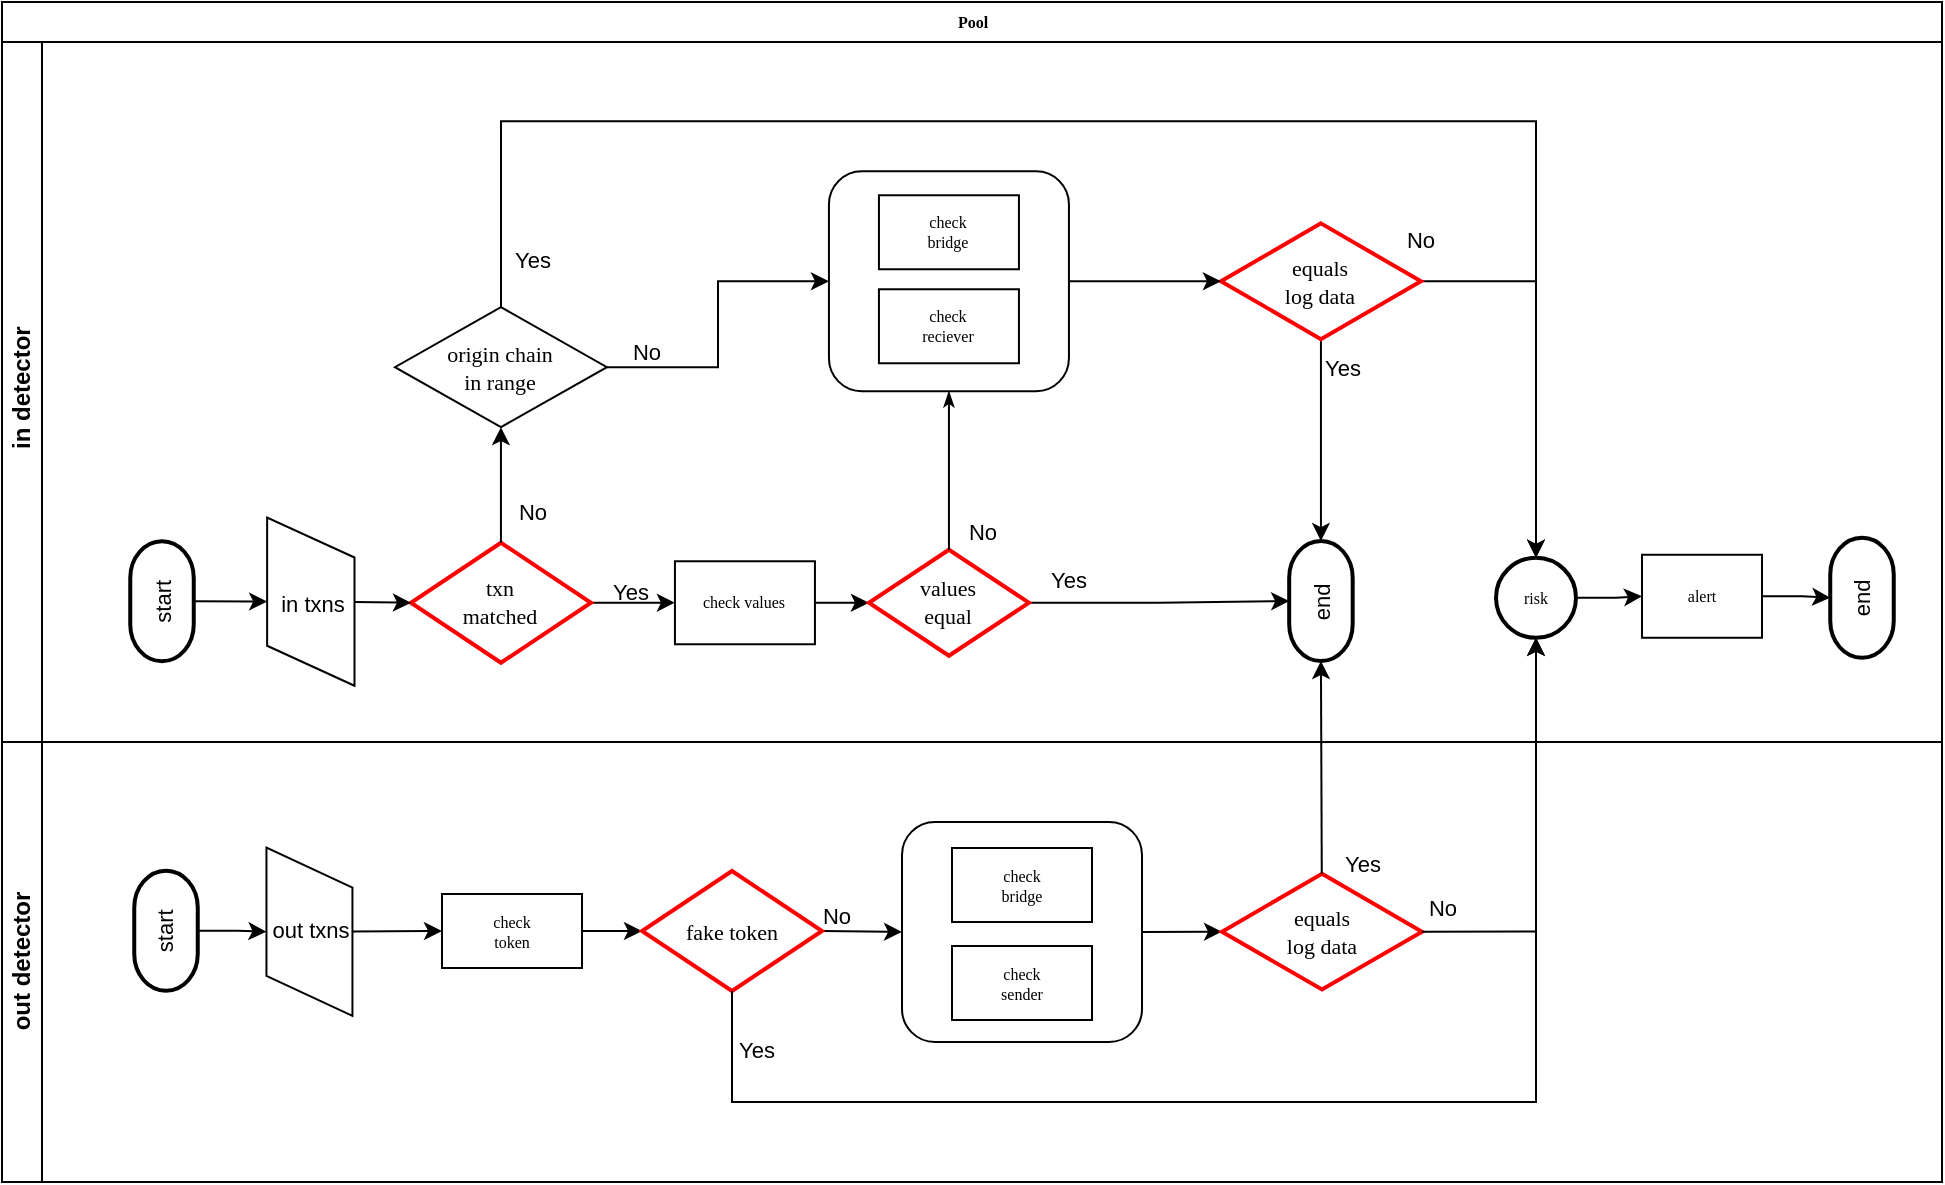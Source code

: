 <mxfile version="20.8.20" type="github" pages="2">
  <diagram name="Page-1" id="c7488fd3-1785-93aa-aadb-54a6760d102a">
    <mxGraphModel dx="1224" dy="668" grid="1" gridSize="10" guides="1" tooltips="1" connect="1" arrows="1" fold="1" page="1" pageScale="1" pageWidth="1100" pageHeight="850" background="none" math="0" shadow="0">
      <root>
        <mxCell id="0" />
        <mxCell id="1" parent="0" />
        <mxCell id="2b4e8129b02d487f-1" value="Pool" style="swimlane;html=1;childLayout=stackLayout;horizontal=1;startSize=20;horizontalStack=0;rounded=0;shadow=0;labelBackgroundColor=none;strokeWidth=1;fontFamily=Verdana;fontSize=8;align=center;" parent="1" vertex="1">
          <mxGeometry x="60" y="80" width="970" height="590" as="geometry" />
        </mxCell>
        <mxCell id="2b4e8129b02d487f-3" value="&amp;nbsp;in detector" style="swimlane;html=1;startSize=20;horizontal=0;" parent="2b4e8129b02d487f-1" vertex="1">
          <mxGeometry y="20" width="970" height="350" as="geometry" />
        </mxCell>
        <mxCell id="O-jzAxOeK0YclSTfyNuG-3" value="" style="edgeStyle=orthogonalEdgeStyle;rounded=0;orthogonalLoop=1;jettySize=auto;html=1;fontSize=11;" edge="1" parent="2b4e8129b02d487f-3" source="2b4e8129b02d487f-13" target="O-jzAxOeK0YclSTfyNuG-2">
          <mxGeometry relative="1" as="geometry" />
        </mxCell>
        <mxCell id="2b4e8129b02d487f-13" value="&lt;font style=&quot;font-size: 11px;&quot;&gt;txn&lt;br&gt;matched&lt;/font&gt;" style="strokeWidth=2;html=1;shape=mxgraph.flowchart.decision;whiteSpace=wrap;rounded=1;shadow=0;labelBackgroundColor=none;fontFamily=Verdana;fontSize=8;align=center;strokeColor=#FF0000;" parent="2b4e8129b02d487f-3" vertex="1">
          <mxGeometry x="204.47" y="250.38" width="90" height="60" as="geometry" />
        </mxCell>
        <mxCell id="O-jzAxOeK0YclSTfyNuG-7" value="" style="edgeStyle=orthogonalEdgeStyle;rounded=0;orthogonalLoop=1;jettySize=auto;html=1;fontSize=11;" edge="1" parent="2b4e8129b02d487f-3" source="O-jzAxOeK0YclSTfyNuG-2" target="O-jzAxOeK0YclSTfyNuG-6">
          <mxGeometry relative="1" as="geometry" />
        </mxCell>
        <mxCell id="O-jzAxOeK0YclSTfyNuG-2" value="check values" style="whiteSpace=wrap;html=1;fontSize=8;fontFamily=Verdana;strokeWidth=1;rounded=1;shadow=0;labelBackgroundColor=none;arcSize=0;" vertex="1" parent="2b4e8129b02d487f-3">
          <mxGeometry x="336.47" y="259.63" width="70" height="41.5" as="geometry" />
        </mxCell>
        <mxCell id="O-jzAxOeK0YclSTfyNuG-11" style="edgeStyle=orthogonalEdgeStyle;rounded=0;orthogonalLoop=1;jettySize=auto;html=1;entryX=0.5;entryY=0;entryDx=0;entryDy=0;fontSize=11;entryPerimeter=0;" edge="1" parent="2b4e8129b02d487f-3" source="O-jzAxOeK0YclSTfyNuG-6" target="O-jzAxOeK0YclSTfyNuG-107">
          <mxGeometry relative="1" as="geometry">
            <mxPoint x="639.47" y="280.63" as="targetPoint" />
          </mxGeometry>
        </mxCell>
        <mxCell id="O-jzAxOeK0YclSTfyNuG-6" value="&lt;span style=&quot;font-size: 11px;&quot;&gt;values&lt;br&gt;equal&lt;br&gt;&lt;/span&gt;" style="strokeWidth=2;html=1;shape=mxgraph.flowchart.decision;whiteSpace=wrap;rounded=1;shadow=0;labelBackgroundColor=none;fontFamily=Verdana;fontSize=8;align=center;strokeColor=#FF0000;" vertex="1" parent="2b4e8129b02d487f-3">
          <mxGeometry x="433.47" y="253.88" width="80" height="53" as="geometry" />
        </mxCell>
        <mxCell id="O-jzAxOeK0YclSTfyNuG-12" value="Yes" style="text;html=1;align=center;verticalAlign=middle;resizable=0;points=[];autosize=1;strokeColor=none;fillColor=none;fontSize=11;" vertex="1" parent="2b4e8129b02d487f-3">
          <mxGeometry x="513.47" y="253.88" width="40" height="30" as="geometry" />
        </mxCell>
        <mxCell id="O-jzAxOeK0YclSTfyNuG-8" value="No" style="text;html=1;align=center;verticalAlign=middle;resizable=0;points=[];autosize=1;strokeColor=none;fillColor=none;fontSize=11;" vertex="1" parent="2b4e8129b02d487f-3">
          <mxGeometry x="470.47" y="229.63" width="40" height="30" as="geometry" />
        </mxCell>
        <mxCell id="O-jzAxOeK0YclSTfyNuG-22" value="Yes" style="text;html=1;align=center;verticalAlign=middle;resizable=0;points=[];autosize=1;strokeColor=none;fillColor=none;fontSize=11;" vertex="1" parent="2b4e8129b02d487f-3">
          <mxGeometry x="294.47" y="259.63" width="40" height="30" as="geometry" />
        </mxCell>
        <mxCell id="O-jzAxOeK0YclSTfyNuG-62" style="edgeStyle=none;rounded=0;orthogonalLoop=1;jettySize=auto;html=1;fontSize=11;elbow=vertical;entryX=0;entryY=0.5;entryDx=0;entryDy=0;entryPerimeter=0;" edge="1" parent="2b4e8129b02d487f-3" source="O-jzAxOeK0YclSTfyNuG-60" target="2b4e8129b02d487f-13">
          <mxGeometry relative="1" as="geometry">
            <mxPoint x="294.13" y="321.38" as="targetPoint" />
          </mxGeometry>
        </mxCell>
        <mxCell id="O-jzAxOeK0YclSTfyNuG-60" value="" style="shape=parallelogram;perimeter=parallelogramPerimeter;whiteSpace=wrap;html=1;fixedSize=1;fontSize=11;rotation=-90;" vertex="1" parent="2b4e8129b02d487f-3">
          <mxGeometry x="112.34" y="257.97" width="84.13" height="43.68" as="geometry" />
        </mxCell>
        <mxCell id="O-jzAxOeK0YclSTfyNuG-66" style="edgeStyle=none;rounded=0;orthogonalLoop=1;jettySize=auto;html=1;fontSize=11;elbow=vertical;" edge="1" parent="2b4e8129b02d487f-3" source="O-jzAxOeK0YclSTfyNuG-64" target="O-jzAxOeK0YclSTfyNuG-60">
          <mxGeometry relative="1" as="geometry" />
        </mxCell>
        <mxCell id="O-jzAxOeK0YclSTfyNuG-64" value="start" style="strokeWidth=2;html=1;shape=mxgraph.flowchart.terminator;whiteSpace=wrap;fontSize=11;rotation=-90;" vertex="1" parent="2b4e8129b02d487f-3">
          <mxGeometry x="50" y="263.76" width="60" height="31.75" as="geometry" />
        </mxCell>
        <mxCell id="O-jzAxOeK0YclSTfyNuG-65" value="in txns" style="text;html=1;align=center;verticalAlign=middle;resizable=0;points=[];autosize=1;strokeColor=none;fillColor=none;fontSize=11;" vertex="1" parent="2b4e8129b02d487f-3">
          <mxGeometry x="125" y="265.88" width="60" height="30" as="geometry" />
        </mxCell>
        <mxCell id="O-jzAxOeK0YclSTfyNuG-69" value="" style="rounded=1;whiteSpace=wrap;html=1;fontSize=11;" vertex="1" parent="2b4e8129b02d487f-3">
          <mxGeometry x="413.47" y="64.63" width="120" height="110" as="geometry" />
        </mxCell>
        <mxCell id="O-jzAxOeK0YclSTfyNuG-70" value="check&lt;br&gt;bridge" style="rounded=1;whiteSpace=wrap;html=1;shadow=0;labelBackgroundColor=none;strokeWidth=1;fontFamily=Verdana;fontSize=8;align=center;arcSize=0;" vertex="1" parent="2b4e8129b02d487f-3">
          <mxGeometry x="438.47" y="76.63" width="70" height="37" as="geometry" />
        </mxCell>
        <mxCell id="O-jzAxOeK0YclSTfyNuG-71" value="check&lt;br&gt;reciever" style="rounded=1;whiteSpace=wrap;html=1;shadow=0;labelBackgroundColor=none;strokeWidth=1;fontFamily=Verdana;fontSize=8;align=center;arcSize=0;" vertex="1" parent="2b4e8129b02d487f-3">
          <mxGeometry x="438.47" y="123.63" width="70" height="37" as="geometry" />
        </mxCell>
        <mxCell id="O-jzAxOeK0YclSTfyNuG-103" style="edgeStyle=none;rounded=0;orthogonalLoop=1;jettySize=auto;html=1;entryX=1;entryY=0.5;entryDx=0;entryDy=0;fontSize=11;elbow=vertical;entryPerimeter=0;" edge="1" parent="2b4e8129b02d487f-3" source="O-jzAxOeK0YclSTfyNuG-74" target="O-jzAxOeK0YclSTfyNuG-107">
          <mxGeometry relative="1" as="geometry">
            <mxPoint x="659.47" y="260.63" as="targetPoint" />
          </mxGeometry>
        </mxCell>
        <mxCell id="O-jzAxOeK0YclSTfyNuG-112" style="edgeStyle=orthogonalEdgeStyle;rounded=0;orthogonalLoop=1;jettySize=auto;html=1;entryX=0.5;entryY=0;entryDx=0;entryDy=0;fontSize=11;elbow=vertical;" edge="1" parent="2b4e8129b02d487f-3" source="O-jzAxOeK0YclSTfyNuG-74" target="O-jzAxOeK0YclSTfyNuG-110">
          <mxGeometry relative="1" as="geometry" />
        </mxCell>
        <mxCell id="O-jzAxOeK0YclSTfyNuG-74" value="&lt;span style=&quot;font-size: 11px;&quot;&gt;equals &lt;br&gt;log data&lt;br&gt;&lt;/span&gt;" style="strokeWidth=2;html=1;shape=mxgraph.flowchart.decision;whiteSpace=wrap;rounded=1;shadow=0;labelBackgroundColor=none;fontFamily=Verdana;fontSize=8;align=center;strokeColor=#FF0000;" vertex="1" parent="2b4e8129b02d487f-3">
          <mxGeometry x="609.47" y="90.69" width="100" height="57.88" as="geometry" />
        </mxCell>
        <mxCell id="O-jzAxOeK0YclSTfyNuG-68" value="" style="edgeStyle=none;rounded=0;orthogonalLoop=1;jettySize=auto;html=1;fontSize=11;elbow=vertical;entryX=0;entryY=0.5;entryDx=0;entryDy=0;entryPerimeter=0;" edge="1" parent="2b4e8129b02d487f-3" source="O-jzAxOeK0YclSTfyNuG-69" target="O-jzAxOeK0YclSTfyNuG-74">
          <mxGeometry relative="1" as="geometry" />
        </mxCell>
        <mxCell id="O-jzAxOeK0YclSTfyNuG-75" value="Yes" style="text;html=1;align=center;verticalAlign=middle;resizable=0;points=[];autosize=1;strokeColor=none;fillColor=none;fontSize=11;" vertex="1" parent="2b4e8129b02d487f-3">
          <mxGeometry x="650" y="147.57" width="40" height="30" as="geometry" />
        </mxCell>
        <mxCell id="O-jzAxOeK0YclSTfyNuG-76" value="No" style="text;html=1;align=center;verticalAlign=middle;resizable=0;points=[];autosize=1;strokeColor=none;fillColor=none;fontSize=11;" vertex="1" parent="2b4e8129b02d487f-3">
          <mxGeometry x="689.47" y="83.63" width="40" height="30" as="geometry" />
        </mxCell>
        <mxCell id="O-jzAxOeK0YclSTfyNuG-78" style="edgeStyle=orthogonalEdgeStyle;rounded=0;orthogonalLoop=1;jettySize=auto;html=1;entryX=0;entryY=0.5;entryDx=0;entryDy=0;fontSize=11;elbow=vertical;" edge="1" parent="2b4e8129b02d487f-3" source="O-jzAxOeK0YclSTfyNuG-79" target="O-jzAxOeK0YclSTfyNuG-69">
          <mxGeometry relative="1" as="geometry" />
        </mxCell>
        <mxCell id="O-jzAxOeK0YclSTfyNuG-113" style="edgeStyle=orthogonalEdgeStyle;rounded=0;orthogonalLoop=1;jettySize=auto;html=1;entryX=0.5;entryY=0;entryDx=0;entryDy=0;fontSize=11;elbow=vertical;" edge="1" parent="2b4e8129b02d487f-3" source="O-jzAxOeK0YclSTfyNuG-79" target="O-jzAxOeK0YclSTfyNuG-110">
          <mxGeometry relative="1" as="geometry">
            <Array as="points">
              <mxPoint x="250" y="39.63" />
              <mxPoint x="767" y="39.63" />
            </Array>
          </mxGeometry>
        </mxCell>
        <mxCell id="O-jzAxOeK0YclSTfyNuG-79" value="&lt;span style=&quot;font-size: 11px;&quot;&gt;origin chain&lt;br&gt;in range&lt;br&gt;&lt;/span&gt;" style="strokeWidth=1;html=1;shape=mxgraph.flowchart.decision;whiteSpace=wrap;rounded=1;shadow=0;labelBackgroundColor=none;fontFamily=Verdana;fontSize=8;align=center;" vertex="1" parent="2b4e8129b02d487f-3">
          <mxGeometry x="196.47" y="132.57" width="106" height="60" as="geometry" />
        </mxCell>
        <mxCell id="O-jzAxOeK0YclSTfyNuG-80" value="No" style="text;html=1;align=center;verticalAlign=middle;resizable=0;points=[];autosize=1;strokeColor=none;fillColor=none;fontSize=11;" vertex="1" parent="2b4e8129b02d487f-3">
          <mxGeometry x="302.47" y="139.63" width="40" height="30" as="geometry" />
        </mxCell>
        <mxCell id="O-jzAxOeK0YclSTfyNuG-82" value="Yes" style="text;html=1;align=center;verticalAlign=middle;resizable=0;points=[];autosize=1;strokeColor=none;fillColor=none;fontSize=11;" vertex="1" parent="2b4e8129b02d487f-3">
          <mxGeometry x="245.47" y="93.63" width="40" height="30" as="geometry" />
        </mxCell>
        <mxCell id="2b4e8129b02d487f-33" style="edgeStyle=orthogonalEdgeStyle;rounded=0;html=1;labelBackgroundColor=none;startArrow=none;startFill=0;startSize=5;endArrow=classicThin;endFill=1;endSize=5;jettySize=auto;orthogonalLoop=1;strokeWidth=1;fontFamily=Verdana;fontSize=8;exitX=0.5;exitY=0;exitDx=0;exitDy=0;exitPerimeter=0;entryX=0.5;entryY=1;entryDx=0;entryDy=0;" parent="2b4e8129b02d487f-3" source="O-jzAxOeK0YclSTfyNuG-6" target="O-jzAxOeK0YclSTfyNuG-69" edge="1">
          <mxGeometry relative="1" as="geometry">
            <mxPoint x="473.47" y="341.38" as="targetPoint" />
          </mxGeometry>
        </mxCell>
        <mxCell id="O-jzAxOeK0YclSTfyNuG-41" value="" style="edgeStyle=orthogonalEdgeStyle;rounded=0;orthogonalLoop=1;jettySize=auto;html=1;fontSize=11;elbow=vertical;entryX=0.5;entryY=1;entryDx=0;entryDy=0;entryPerimeter=0;" edge="1" parent="2b4e8129b02d487f-3" source="2b4e8129b02d487f-13" target="O-jzAxOeK0YclSTfyNuG-79">
          <mxGeometry relative="1" as="geometry">
            <mxPoint x="249.47" y="359.32" as="targetPoint" />
          </mxGeometry>
        </mxCell>
        <mxCell id="O-jzAxOeK0YclSTfyNuG-42" value="No" style="text;html=1;align=center;verticalAlign=middle;resizable=0;points=[];autosize=1;strokeColor=none;fillColor=none;fontSize=11;" vertex="1" parent="2b4e8129b02d487f-3">
          <mxGeometry x="245.47" y="220.38" width="40" height="30" as="geometry" />
        </mxCell>
        <mxCell id="O-jzAxOeK0YclSTfyNuG-107" value="end" style="strokeWidth=2;html=1;shape=mxgraph.flowchart.terminator;whiteSpace=wrap;fontSize=11;rotation=-90;" vertex="1" parent="2b4e8129b02d487f-3">
          <mxGeometry x="629.47" y="263.63" width="60" height="31.75" as="geometry" />
        </mxCell>
        <mxCell id="O-jzAxOeK0YclSTfyNuG-115" style="edgeStyle=orthogonalEdgeStyle;rounded=0;orthogonalLoop=1;jettySize=auto;html=1;entryX=0;entryY=0.5;entryDx=0;entryDy=0;fontSize=11;elbow=vertical;" edge="1" parent="2b4e8129b02d487f-3" source="O-jzAxOeK0YclSTfyNuG-110" target="O-jzAxOeK0YclSTfyNuG-114">
          <mxGeometry relative="1" as="geometry" />
        </mxCell>
        <mxCell id="O-jzAxOeK0YclSTfyNuG-110" value="risk" style="ellipse;whiteSpace=wrap;html=1;rounded=0;shadow=0;labelBackgroundColor=none;strokeWidth=2;fontFamily=Verdana;fontSize=8;align=center;" vertex="1" parent="2b4e8129b02d487f-3">
          <mxGeometry x="747" y="257.88" width="40" height="40" as="geometry" />
        </mxCell>
        <mxCell id="O-jzAxOeK0YclSTfyNuG-117" style="edgeStyle=orthogonalEdgeStyle;rounded=0;orthogonalLoop=1;jettySize=auto;html=1;entryX=0.5;entryY=0;entryDx=0;entryDy=0;entryPerimeter=0;fontSize=11;elbow=vertical;" edge="1" parent="2b4e8129b02d487f-3" source="O-jzAxOeK0YclSTfyNuG-114" target="O-jzAxOeK0YclSTfyNuG-116">
          <mxGeometry relative="1" as="geometry" />
        </mxCell>
        <mxCell id="O-jzAxOeK0YclSTfyNuG-114" value="alert" style="whiteSpace=wrap;html=1;fontSize=8;fontFamily=Verdana;strokeWidth=1;rounded=1;shadow=0;labelBackgroundColor=none;arcSize=0;" vertex="1" parent="2b4e8129b02d487f-3">
          <mxGeometry x="820" y="256.38" width="60" height="41.5" as="geometry" />
        </mxCell>
        <mxCell id="O-jzAxOeK0YclSTfyNuG-116" value="end" style="strokeWidth=2;html=1;shape=mxgraph.flowchart.terminator;whiteSpace=wrap;fontSize=11;rotation=-90;" vertex="1" parent="2b4e8129b02d487f-3">
          <mxGeometry x="900" y="262.01" width="60" height="31.75" as="geometry" />
        </mxCell>
        <mxCell id="2b4e8129b02d487f-4" value="out detector" style="swimlane;html=1;startSize=20;horizontal=0;" parent="2b4e8129b02d487f-1" vertex="1">
          <mxGeometry y="370" width="970" height="220" as="geometry" />
        </mxCell>
        <mxCell id="O-jzAxOeK0YclSTfyNuG-96" style="edgeStyle=none;rounded=0;orthogonalLoop=1;jettySize=auto;html=1;exitX=1;exitY=0.5;exitDx=0;exitDy=0;entryX=0;entryY=0.5;entryDx=0;entryDy=0;entryPerimeter=0;fontSize=11;elbow=vertical;" edge="1" parent="2b4e8129b02d487f-4" source="O-jzAxOeK0YclSTfyNuG-53" target="O-jzAxOeK0YclSTfyNuG-94">
          <mxGeometry relative="1" as="geometry" />
        </mxCell>
        <mxCell id="O-jzAxOeK0YclSTfyNuG-53" value="" style="rounded=1;whiteSpace=wrap;html=1;fontSize=11;" vertex="1" parent="2b4e8129b02d487f-4">
          <mxGeometry x="450" y="40" width="120" height="110" as="geometry" />
        </mxCell>
        <mxCell id="O-jzAxOeK0YclSTfyNuG-54" value="check&lt;br&gt;bridge" style="rounded=1;whiteSpace=wrap;html=1;shadow=0;labelBackgroundColor=none;strokeWidth=1;fontFamily=Verdana;fontSize=8;align=center;arcSize=0;" vertex="1" parent="2b4e8129b02d487f-4">
          <mxGeometry x="475" y="53" width="70" height="37" as="geometry" />
        </mxCell>
        <mxCell id="O-jzAxOeK0YclSTfyNuG-55" value="check&lt;br&gt;sender" style="rounded=1;whiteSpace=wrap;html=1;shadow=0;labelBackgroundColor=none;strokeWidth=1;fontFamily=Verdana;fontSize=8;align=center;arcSize=0;" vertex="1" parent="2b4e8129b02d487f-4">
          <mxGeometry x="475" y="102" width="70" height="37" as="geometry" />
        </mxCell>
        <mxCell id="O-jzAxOeK0YclSTfyNuG-98" style="edgeStyle=none;rounded=0;orthogonalLoop=1;jettySize=auto;html=1;exitX=1;exitY=0.5;exitDx=0;exitDy=0;entryX=0;entryY=0.5;entryDx=0;entryDy=0;entryPerimeter=0;fontSize=11;elbow=vertical;" edge="1" parent="2b4e8129b02d487f-4" source="O-jzAxOeK0YclSTfyNuG-58" target="O-jzAxOeK0YclSTfyNuG-87">
          <mxGeometry relative="1" as="geometry" />
        </mxCell>
        <mxCell id="O-jzAxOeK0YclSTfyNuG-58" value="check&lt;br&gt;token" style="rounded=1;whiteSpace=wrap;html=1;shadow=0;labelBackgroundColor=none;strokeWidth=1;fontFamily=Verdana;fontSize=8;align=center;arcSize=0;" vertex="1" parent="2b4e8129b02d487f-4">
          <mxGeometry x="220" y="76" width="70" height="37" as="geometry" />
        </mxCell>
        <mxCell id="O-jzAxOeK0YclSTfyNuG-85" style="edgeStyle=orthogonalEdgeStyle;rounded=0;orthogonalLoop=1;jettySize=auto;html=1;fontSize=11;elbow=vertical;" edge="1" parent="2b4e8129b02d487f-4" source="O-jzAxOeK0YclSTfyNuG-67" target="O-jzAxOeK0YclSTfyNuG-83">
          <mxGeometry relative="1" as="geometry" />
        </mxCell>
        <mxCell id="O-jzAxOeK0YclSTfyNuG-67" value="start" style="strokeWidth=2;html=1;shape=mxgraph.flowchart.terminator;whiteSpace=wrap;fontSize=11;rotation=-90;" vertex="1" parent="2b4e8129b02d487f-4">
          <mxGeometry x="52" y="78.5" width="60" height="31.75" as="geometry" />
        </mxCell>
        <mxCell id="O-jzAxOeK0YclSTfyNuG-99" style="edgeStyle=none;rounded=0;orthogonalLoop=1;jettySize=auto;html=1;entryX=0;entryY=0.5;entryDx=0;entryDy=0;fontSize=11;elbow=vertical;" edge="1" parent="2b4e8129b02d487f-4" source="O-jzAxOeK0YclSTfyNuG-83" target="O-jzAxOeK0YclSTfyNuG-58">
          <mxGeometry relative="1" as="geometry" />
        </mxCell>
        <mxCell id="O-jzAxOeK0YclSTfyNuG-83" value="" style="shape=parallelogram;perimeter=parallelogramPerimeter;whiteSpace=wrap;html=1;fixedSize=1;fontSize=11;rotation=-90;" vertex="1" parent="2b4e8129b02d487f-4">
          <mxGeometry x="111.66" y="73.34" width="84.13" height="43" as="geometry" />
        </mxCell>
        <mxCell id="O-jzAxOeK0YclSTfyNuG-84" value="out txns" style="text;html=1;align=center;verticalAlign=middle;resizable=0;points=[];autosize=1;strokeColor=none;fillColor=none;fontSize=11;" vertex="1" parent="2b4e8129b02d487f-4">
          <mxGeometry x="118.73" y="78.5" width="70" height="30" as="geometry" />
        </mxCell>
        <mxCell id="O-jzAxOeK0YclSTfyNuG-97" style="edgeStyle=none;rounded=0;orthogonalLoop=1;jettySize=auto;html=1;exitX=1;exitY=0.5;exitDx=0;exitDy=0;exitPerimeter=0;entryX=0;entryY=0.5;entryDx=0;entryDy=0;fontSize=11;elbow=vertical;" edge="1" parent="2b4e8129b02d487f-4" source="O-jzAxOeK0YclSTfyNuG-87" target="O-jzAxOeK0YclSTfyNuG-53">
          <mxGeometry relative="1" as="geometry" />
        </mxCell>
        <mxCell id="O-jzAxOeK0YclSTfyNuG-87" value="&lt;span style=&quot;font-size: 11px;&quot;&gt;fake token&lt;/span&gt;" style="strokeWidth=2;html=1;shape=mxgraph.flowchart.decision;whiteSpace=wrap;rounded=1;shadow=0;labelBackgroundColor=none;fontFamily=Verdana;fontSize=8;align=center;strokeColor=#FF0000;" vertex="1" parent="2b4e8129b02d487f-4">
          <mxGeometry x="320" y="64.5" width="90" height="60" as="geometry" />
        </mxCell>
        <mxCell id="O-jzAxOeK0YclSTfyNuG-93" value="Yes" style="text;html=1;align=center;verticalAlign=middle;resizable=0;points=[];autosize=1;strokeColor=none;fillColor=none;fontSize=11;" vertex="1" parent="2b4e8129b02d487f-4">
          <mxGeometry x="357" y="139" width="40" height="30" as="geometry" />
        </mxCell>
        <mxCell id="O-jzAxOeK0YclSTfyNuG-94" value="&lt;span style=&quot;font-size: 11px;&quot;&gt;equals &lt;br&gt;log data&lt;br&gt;&lt;/span&gt;" style="strokeWidth=2;html=1;shape=mxgraph.flowchart.decision;whiteSpace=wrap;rounded=1;shadow=0;labelBackgroundColor=none;fontFamily=Verdana;fontSize=8;align=center;strokeColor=#FF0000;" vertex="1" parent="2b4e8129b02d487f-4">
          <mxGeometry x="610" y="65.9" width="100" height="57.88" as="geometry" />
        </mxCell>
        <mxCell id="O-jzAxOeK0YclSTfyNuG-90" value="No" style="text;html=1;align=center;verticalAlign=middle;resizable=0;points=[];autosize=1;strokeColor=none;fillColor=none;fontSize=11;" vertex="1" parent="2b4e8129b02d487f-4">
          <mxGeometry x="397" y="72" width="40" height="30" as="geometry" />
        </mxCell>
        <mxCell id="O-jzAxOeK0YclSTfyNuG-104" value="Yes" style="text;html=1;align=center;verticalAlign=middle;resizable=0;points=[];autosize=1;strokeColor=none;fillColor=none;fontSize=11;" vertex="1" parent="2b4e8129b02d487f-4">
          <mxGeometry x="660" y="46.0" width="40" height="30" as="geometry" />
        </mxCell>
        <mxCell id="O-jzAxOeK0YclSTfyNuG-100" style="edgeStyle=orthogonalEdgeStyle;rounded=0;orthogonalLoop=1;jettySize=auto;html=1;exitX=1;exitY=0.5;exitDx=0;exitDy=0;exitPerimeter=0;fontSize=11;elbow=vertical;entryX=0.5;entryY=1;entryDx=0;entryDy=0;" edge="1" parent="2b4e8129b02d487f-1" source="O-jzAxOeK0YclSTfyNuG-94" target="O-jzAxOeK0YclSTfyNuG-110">
          <mxGeometry relative="1" as="geometry">
            <mxPoint x="850" y="309.625" as="targetPoint" />
          </mxGeometry>
        </mxCell>
        <mxCell id="O-jzAxOeK0YclSTfyNuG-108" style="edgeStyle=none;rounded=0;orthogonalLoop=1;jettySize=auto;html=1;entryX=0;entryY=0.5;entryDx=0;entryDy=0;entryPerimeter=0;fontSize=11;elbow=vertical;" edge="1" parent="2b4e8129b02d487f-1" source="O-jzAxOeK0YclSTfyNuG-94" target="O-jzAxOeK0YclSTfyNuG-107">
          <mxGeometry relative="1" as="geometry" />
        </mxCell>
        <mxCell id="O-jzAxOeK0YclSTfyNuG-91" style="edgeStyle=orthogonalEdgeStyle;rounded=0;orthogonalLoop=1;jettySize=auto;html=1;exitX=0.5;exitY=1;exitDx=0;exitDy=0;exitPerimeter=0;fontSize=11;elbow=vertical;entryX=0.5;entryY=1;entryDx=0;entryDy=0;" edge="1" parent="2b4e8129b02d487f-1" source="O-jzAxOeK0YclSTfyNuG-87" target="O-jzAxOeK0YclSTfyNuG-110">
          <mxGeometry relative="1" as="geometry">
            <mxPoint x="365" y="500" as="targetPoint" />
            <Array as="points">
              <mxPoint x="365" y="550" />
              <mxPoint x="767" y="550" />
            </Array>
          </mxGeometry>
        </mxCell>
        <mxCell id="O-jzAxOeK0YclSTfyNuG-105" value="No" style="text;html=1;align=center;verticalAlign=middle;resizable=0;points=[];autosize=1;strokeColor=none;fillColor=none;fontSize=11;" vertex="1" parent="1">
          <mxGeometry x="760" y="518" width="40" height="30" as="geometry" />
        </mxCell>
      </root>
    </mxGraphModel>
  </diagram>
  <diagram id="wtI7iIbq3kuQgrppHwZl" name="第 2 页">
    <mxGraphModel dx="1224" dy="668" grid="1" gridSize="10" guides="1" tooltips="1" connect="1" arrows="1" fold="1" page="1" pageScale="1" pageWidth="827" pageHeight="1169" math="0" shadow="0">
      <root>
        <mxCell id="0" />
        <mxCell id="1" parent="0" />
      </root>
    </mxGraphModel>
  </diagram>
</mxfile>

